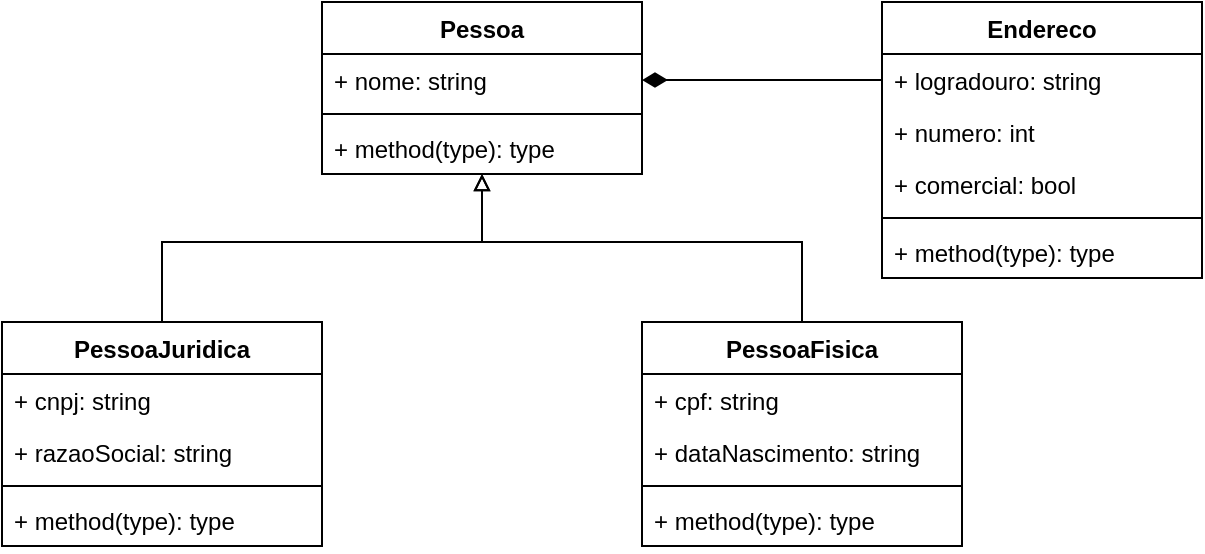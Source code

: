 <mxfile version="16.2.6" type="github">
  <diagram id="T_2ja7fJej8YLeRc40yU" name="Page-1">
    <mxGraphModel dx="796" dy="481" grid="1" gridSize="10" guides="1" tooltips="1" connect="1" arrows="1" fold="1" page="1" pageScale="1" pageWidth="850" pageHeight="1100" math="0" shadow="0">
      <root>
        <mxCell id="0" />
        <mxCell id="1" parent="0" />
        <mxCell id="Dt8Du6wS4_l8fTTvce2d-2" value="Pessoa" style="swimlane;fontStyle=1;align=center;verticalAlign=top;childLayout=stackLayout;horizontal=1;startSize=26;horizontalStack=0;resizeParent=1;resizeParentMax=0;resizeLast=0;collapsible=1;marginBottom=0;" vertex="1" parent="1">
          <mxGeometry x="320" y="200" width="160" height="86" as="geometry" />
        </mxCell>
        <mxCell id="Dt8Du6wS4_l8fTTvce2d-3" value="+ nome: string" style="text;strokeColor=none;fillColor=none;align=left;verticalAlign=top;spacingLeft=4;spacingRight=4;overflow=hidden;rotatable=0;points=[[0,0.5],[1,0.5]];portConstraint=eastwest;" vertex="1" parent="Dt8Du6wS4_l8fTTvce2d-2">
          <mxGeometry y="26" width="160" height="26" as="geometry" />
        </mxCell>
        <mxCell id="Dt8Du6wS4_l8fTTvce2d-4" value="" style="line;strokeWidth=1;fillColor=none;align=left;verticalAlign=middle;spacingTop=-1;spacingLeft=3;spacingRight=3;rotatable=0;labelPosition=right;points=[];portConstraint=eastwest;" vertex="1" parent="Dt8Du6wS4_l8fTTvce2d-2">
          <mxGeometry y="52" width="160" height="8" as="geometry" />
        </mxCell>
        <mxCell id="Dt8Du6wS4_l8fTTvce2d-5" value="+ method(type): type" style="text;strokeColor=none;fillColor=none;align=left;verticalAlign=top;spacingLeft=4;spacingRight=4;overflow=hidden;rotatable=0;points=[[0,0.5],[1,0.5]];portConstraint=eastwest;" vertex="1" parent="Dt8Du6wS4_l8fTTvce2d-2">
          <mxGeometry y="60" width="160" height="26" as="geometry" />
        </mxCell>
        <mxCell id="Dt8Du6wS4_l8fTTvce2d-6" value="PessoaFisica" style="swimlane;fontStyle=1;align=center;verticalAlign=top;childLayout=stackLayout;horizontal=1;startSize=26;horizontalStack=0;resizeParent=1;resizeParentMax=0;resizeLast=0;collapsible=1;marginBottom=0;" vertex="1" parent="1">
          <mxGeometry x="480" y="360" width="160" height="112" as="geometry" />
        </mxCell>
        <mxCell id="Dt8Du6wS4_l8fTTvce2d-7" value="+ cpf: string" style="text;strokeColor=none;fillColor=none;align=left;verticalAlign=top;spacingLeft=4;spacingRight=4;overflow=hidden;rotatable=0;points=[[0,0.5],[1,0.5]];portConstraint=eastwest;" vertex="1" parent="Dt8Du6wS4_l8fTTvce2d-6">
          <mxGeometry y="26" width="160" height="26" as="geometry" />
        </mxCell>
        <mxCell id="Dt8Du6wS4_l8fTTvce2d-18" value="+ dataNascimento: string" style="text;strokeColor=none;fillColor=none;align=left;verticalAlign=top;spacingLeft=4;spacingRight=4;overflow=hidden;rotatable=0;points=[[0,0.5],[1,0.5]];portConstraint=eastwest;" vertex="1" parent="Dt8Du6wS4_l8fTTvce2d-6">
          <mxGeometry y="52" width="160" height="26" as="geometry" />
        </mxCell>
        <mxCell id="Dt8Du6wS4_l8fTTvce2d-8" value="" style="line;strokeWidth=1;fillColor=none;align=left;verticalAlign=middle;spacingTop=-1;spacingLeft=3;spacingRight=3;rotatable=0;labelPosition=right;points=[];portConstraint=eastwest;" vertex="1" parent="Dt8Du6wS4_l8fTTvce2d-6">
          <mxGeometry y="78" width="160" height="8" as="geometry" />
        </mxCell>
        <mxCell id="Dt8Du6wS4_l8fTTvce2d-9" value="+ method(type): type" style="text;strokeColor=none;fillColor=none;align=left;verticalAlign=top;spacingLeft=4;spacingRight=4;overflow=hidden;rotatable=0;points=[[0,0.5],[1,0.5]];portConstraint=eastwest;" vertex="1" parent="Dt8Du6wS4_l8fTTvce2d-6">
          <mxGeometry y="86" width="160" height="26" as="geometry" />
        </mxCell>
        <mxCell id="Dt8Du6wS4_l8fTTvce2d-10" value="PessoaJuridica&#xa;" style="swimlane;fontStyle=1;align=center;verticalAlign=top;childLayout=stackLayout;horizontal=1;startSize=26;horizontalStack=0;resizeParent=1;resizeParentMax=0;resizeLast=0;collapsible=1;marginBottom=0;" vertex="1" parent="1">
          <mxGeometry x="160" y="360" width="160" height="112" as="geometry" />
        </mxCell>
        <mxCell id="Dt8Du6wS4_l8fTTvce2d-11" value="+ cnpj: string" style="text;strokeColor=none;fillColor=none;align=left;verticalAlign=top;spacingLeft=4;spacingRight=4;overflow=hidden;rotatable=0;points=[[0,0.5],[1,0.5]];portConstraint=eastwest;" vertex="1" parent="Dt8Du6wS4_l8fTTvce2d-10">
          <mxGeometry y="26" width="160" height="26" as="geometry" />
        </mxCell>
        <mxCell id="Dt8Du6wS4_l8fTTvce2d-16" value="+ razaoSocial: string" style="text;strokeColor=none;fillColor=none;align=left;verticalAlign=top;spacingLeft=4;spacingRight=4;overflow=hidden;rotatable=0;points=[[0,0.5],[1,0.5]];portConstraint=eastwest;" vertex="1" parent="Dt8Du6wS4_l8fTTvce2d-10">
          <mxGeometry y="52" width="160" height="26" as="geometry" />
        </mxCell>
        <mxCell id="Dt8Du6wS4_l8fTTvce2d-12" value="" style="line;strokeWidth=1;fillColor=none;align=left;verticalAlign=middle;spacingTop=-1;spacingLeft=3;spacingRight=3;rotatable=0;labelPosition=right;points=[];portConstraint=eastwest;" vertex="1" parent="Dt8Du6wS4_l8fTTvce2d-10">
          <mxGeometry y="78" width="160" height="8" as="geometry" />
        </mxCell>
        <mxCell id="Dt8Du6wS4_l8fTTvce2d-13" value="+ method(type): type" style="text;strokeColor=none;fillColor=none;align=left;verticalAlign=top;spacingLeft=4;spacingRight=4;overflow=hidden;rotatable=0;points=[[0,0.5],[1,0.5]];portConstraint=eastwest;" vertex="1" parent="Dt8Du6wS4_l8fTTvce2d-10">
          <mxGeometry y="86" width="160" height="26" as="geometry" />
        </mxCell>
        <mxCell id="Dt8Du6wS4_l8fTTvce2d-19" value="" style="endArrow=block;endFill=0;html=1;edgeStyle=orthogonalEdgeStyle;align=left;verticalAlign=top;rounded=0;exitX=0.5;exitY=0;exitDx=0;exitDy=0;entryX=0.5;entryY=1;entryDx=0;entryDy=0;" edge="1" parent="1" source="Dt8Du6wS4_l8fTTvce2d-10" target="Dt8Du6wS4_l8fTTvce2d-2">
          <mxGeometry x="-1" relative="1" as="geometry">
            <mxPoint x="210" y="330" as="sourcePoint" />
            <mxPoint x="370" y="330" as="targetPoint" />
            <Array as="points">
              <mxPoint x="240" y="320" />
              <mxPoint x="400" y="320" />
            </Array>
          </mxGeometry>
        </mxCell>
        <mxCell id="Dt8Du6wS4_l8fTTvce2d-21" value="" style="endArrow=block;endFill=0;html=1;edgeStyle=orthogonalEdgeStyle;align=left;verticalAlign=top;rounded=0;exitX=0.5;exitY=0;exitDx=0;exitDy=0;strokeWidth=1;" edge="1" parent="1" source="Dt8Du6wS4_l8fTTvce2d-6" target="Dt8Du6wS4_l8fTTvce2d-5">
          <mxGeometry x="-1" relative="1" as="geometry">
            <mxPoint x="580" y="330" as="sourcePoint" />
            <mxPoint x="410" y="290" as="targetPoint" />
            <Array as="points">
              <mxPoint x="560" y="320" />
              <mxPoint x="400" y="320" />
            </Array>
          </mxGeometry>
        </mxCell>
        <mxCell id="Dt8Du6wS4_l8fTTvce2d-22" value="Endereco" style="swimlane;fontStyle=1;align=center;verticalAlign=top;childLayout=stackLayout;horizontal=1;startSize=26;horizontalStack=0;resizeParent=1;resizeParentMax=0;resizeLast=0;collapsible=1;marginBottom=0;" vertex="1" parent="1">
          <mxGeometry x="600" y="200" width="160" height="138" as="geometry" />
        </mxCell>
        <mxCell id="Dt8Du6wS4_l8fTTvce2d-23" value="+ logradouro: string" style="text;strokeColor=none;fillColor=none;align=left;verticalAlign=top;spacingLeft=4;spacingRight=4;overflow=hidden;rotatable=0;points=[[0,0.5],[1,0.5]];portConstraint=eastwest;" vertex="1" parent="Dt8Du6wS4_l8fTTvce2d-22">
          <mxGeometry y="26" width="160" height="26" as="geometry" />
        </mxCell>
        <mxCell id="Dt8Du6wS4_l8fTTvce2d-29" value="+ numero: int" style="text;strokeColor=none;fillColor=none;align=left;verticalAlign=top;spacingLeft=4;spacingRight=4;overflow=hidden;rotatable=0;points=[[0,0.5],[1,0.5]];portConstraint=eastwest;" vertex="1" parent="Dt8Du6wS4_l8fTTvce2d-22">
          <mxGeometry y="52" width="160" height="26" as="geometry" />
        </mxCell>
        <mxCell id="Dt8Du6wS4_l8fTTvce2d-30" value="+ comercial: bool" style="text;strokeColor=none;fillColor=none;align=left;verticalAlign=top;spacingLeft=4;spacingRight=4;overflow=hidden;rotatable=0;points=[[0,0.5],[1,0.5]];portConstraint=eastwest;" vertex="1" parent="Dt8Du6wS4_l8fTTvce2d-22">
          <mxGeometry y="78" width="160" height="26" as="geometry" />
        </mxCell>
        <mxCell id="Dt8Du6wS4_l8fTTvce2d-24" value="" style="line;strokeWidth=1;fillColor=none;align=left;verticalAlign=middle;spacingTop=-1;spacingLeft=3;spacingRight=3;rotatable=0;labelPosition=right;points=[];portConstraint=eastwest;" vertex="1" parent="Dt8Du6wS4_l8fTTvce2d-22">
          <mxGeometry y="104" width="160" height="8" as="geometry" />
        </mxCell>
        <mxCell id="Dt8Du6wS4_l8fTTvce2d-25" value="+ method(type): type" style="text;strokeColor=none;fillColor=none;align=left;verticalAlign=top;spacingLeft=4;spacingRight=4;overflow=hidden;rotatable=0;points=[[0,0.5],[1,0.5]];portConstraint=eastwest;" vertex="1" parent="Dt8Du6wS4_l8fTTvce2d-22">
          <mxGeometry y="112" width="160" height="26" as="geometry" />
        </mxCell>
        <mxCell id="Dt8Du6wS4_l8fTTvce2d-27" value="" style="endArrow=none;startArrow=diamondThin;endFill=0;startFill=1;endSize=8;startSize=10;html=1;rounded=0;strokeWidth=1;exitX=1;exitY=0.5;exitDx=0;exitDy=0;entryX=0;entryY=0.5;entryDx=0;entryDy=0;" edge="1" parent="1" source="Dt8Du6wS4_l8fTTvce2d-3" target="Dt8Du6wS4_l8fTTvce2d-23">
          <mxGeometry width="160" relative="1" as="geometry">
            <mxPoint x="410" y="150" as="sourcePoint" />
            <mxPoint x="570" y="150" as="targetPoint" />
          </mxGeometry>
        </mxCell>
      </root>
    </mxGraphModel>
  </diagram>
</mxfile>
